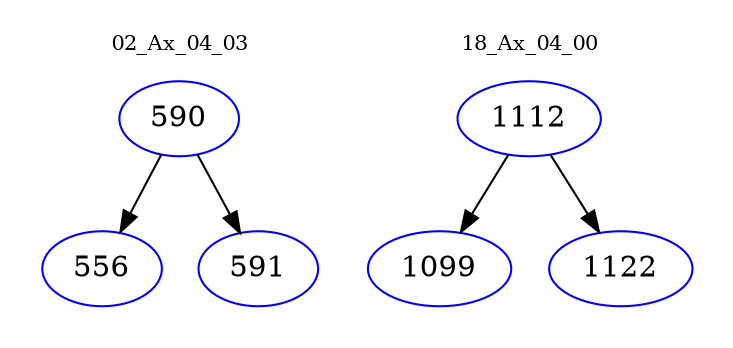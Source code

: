 digraph{
subgraph cluster_0 {
color = white
label = "02_Ax_04_03";
fontsize=10;
T0_590 [label="590", color="blue"]
T0_590 -> T0_556 [color="black"]
T0_556 [label="556", color="blue"]
T0_590 -> T0_591 [color="black"]
T0_591 [label="591", color="blue"]
}
subgraph cluster_1 {
color = white
label = "18_Ax_04_00";
fontsize=10;
T1_1112 [label="1112", color="blue"]
T1_1112 -> T1_1099 [color="black"]
T1_1099 [label="1099", color="blue"]
T1_1112 -> T1_1122 [color="black"]
T1_1122 [label="1122", color="blue"]
}
}
